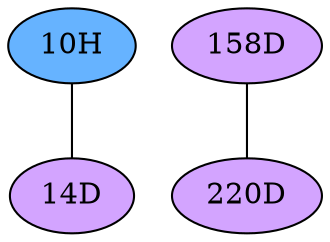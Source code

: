 // The Round Table
graph {
	"10H" [fillcolor="#66B3FF" style=radial]
	"14D" [fillcolor="#D3A4FF" style=radial]
	"10H" -- "14D" [penwidth=1]
	"158D" [fillcolor="#D3A4FF" style=radial]
	"220D" [fillcolor="#D3A4FF" style=radial]
	"158D" -- "220D" [penwidth=1]
}
